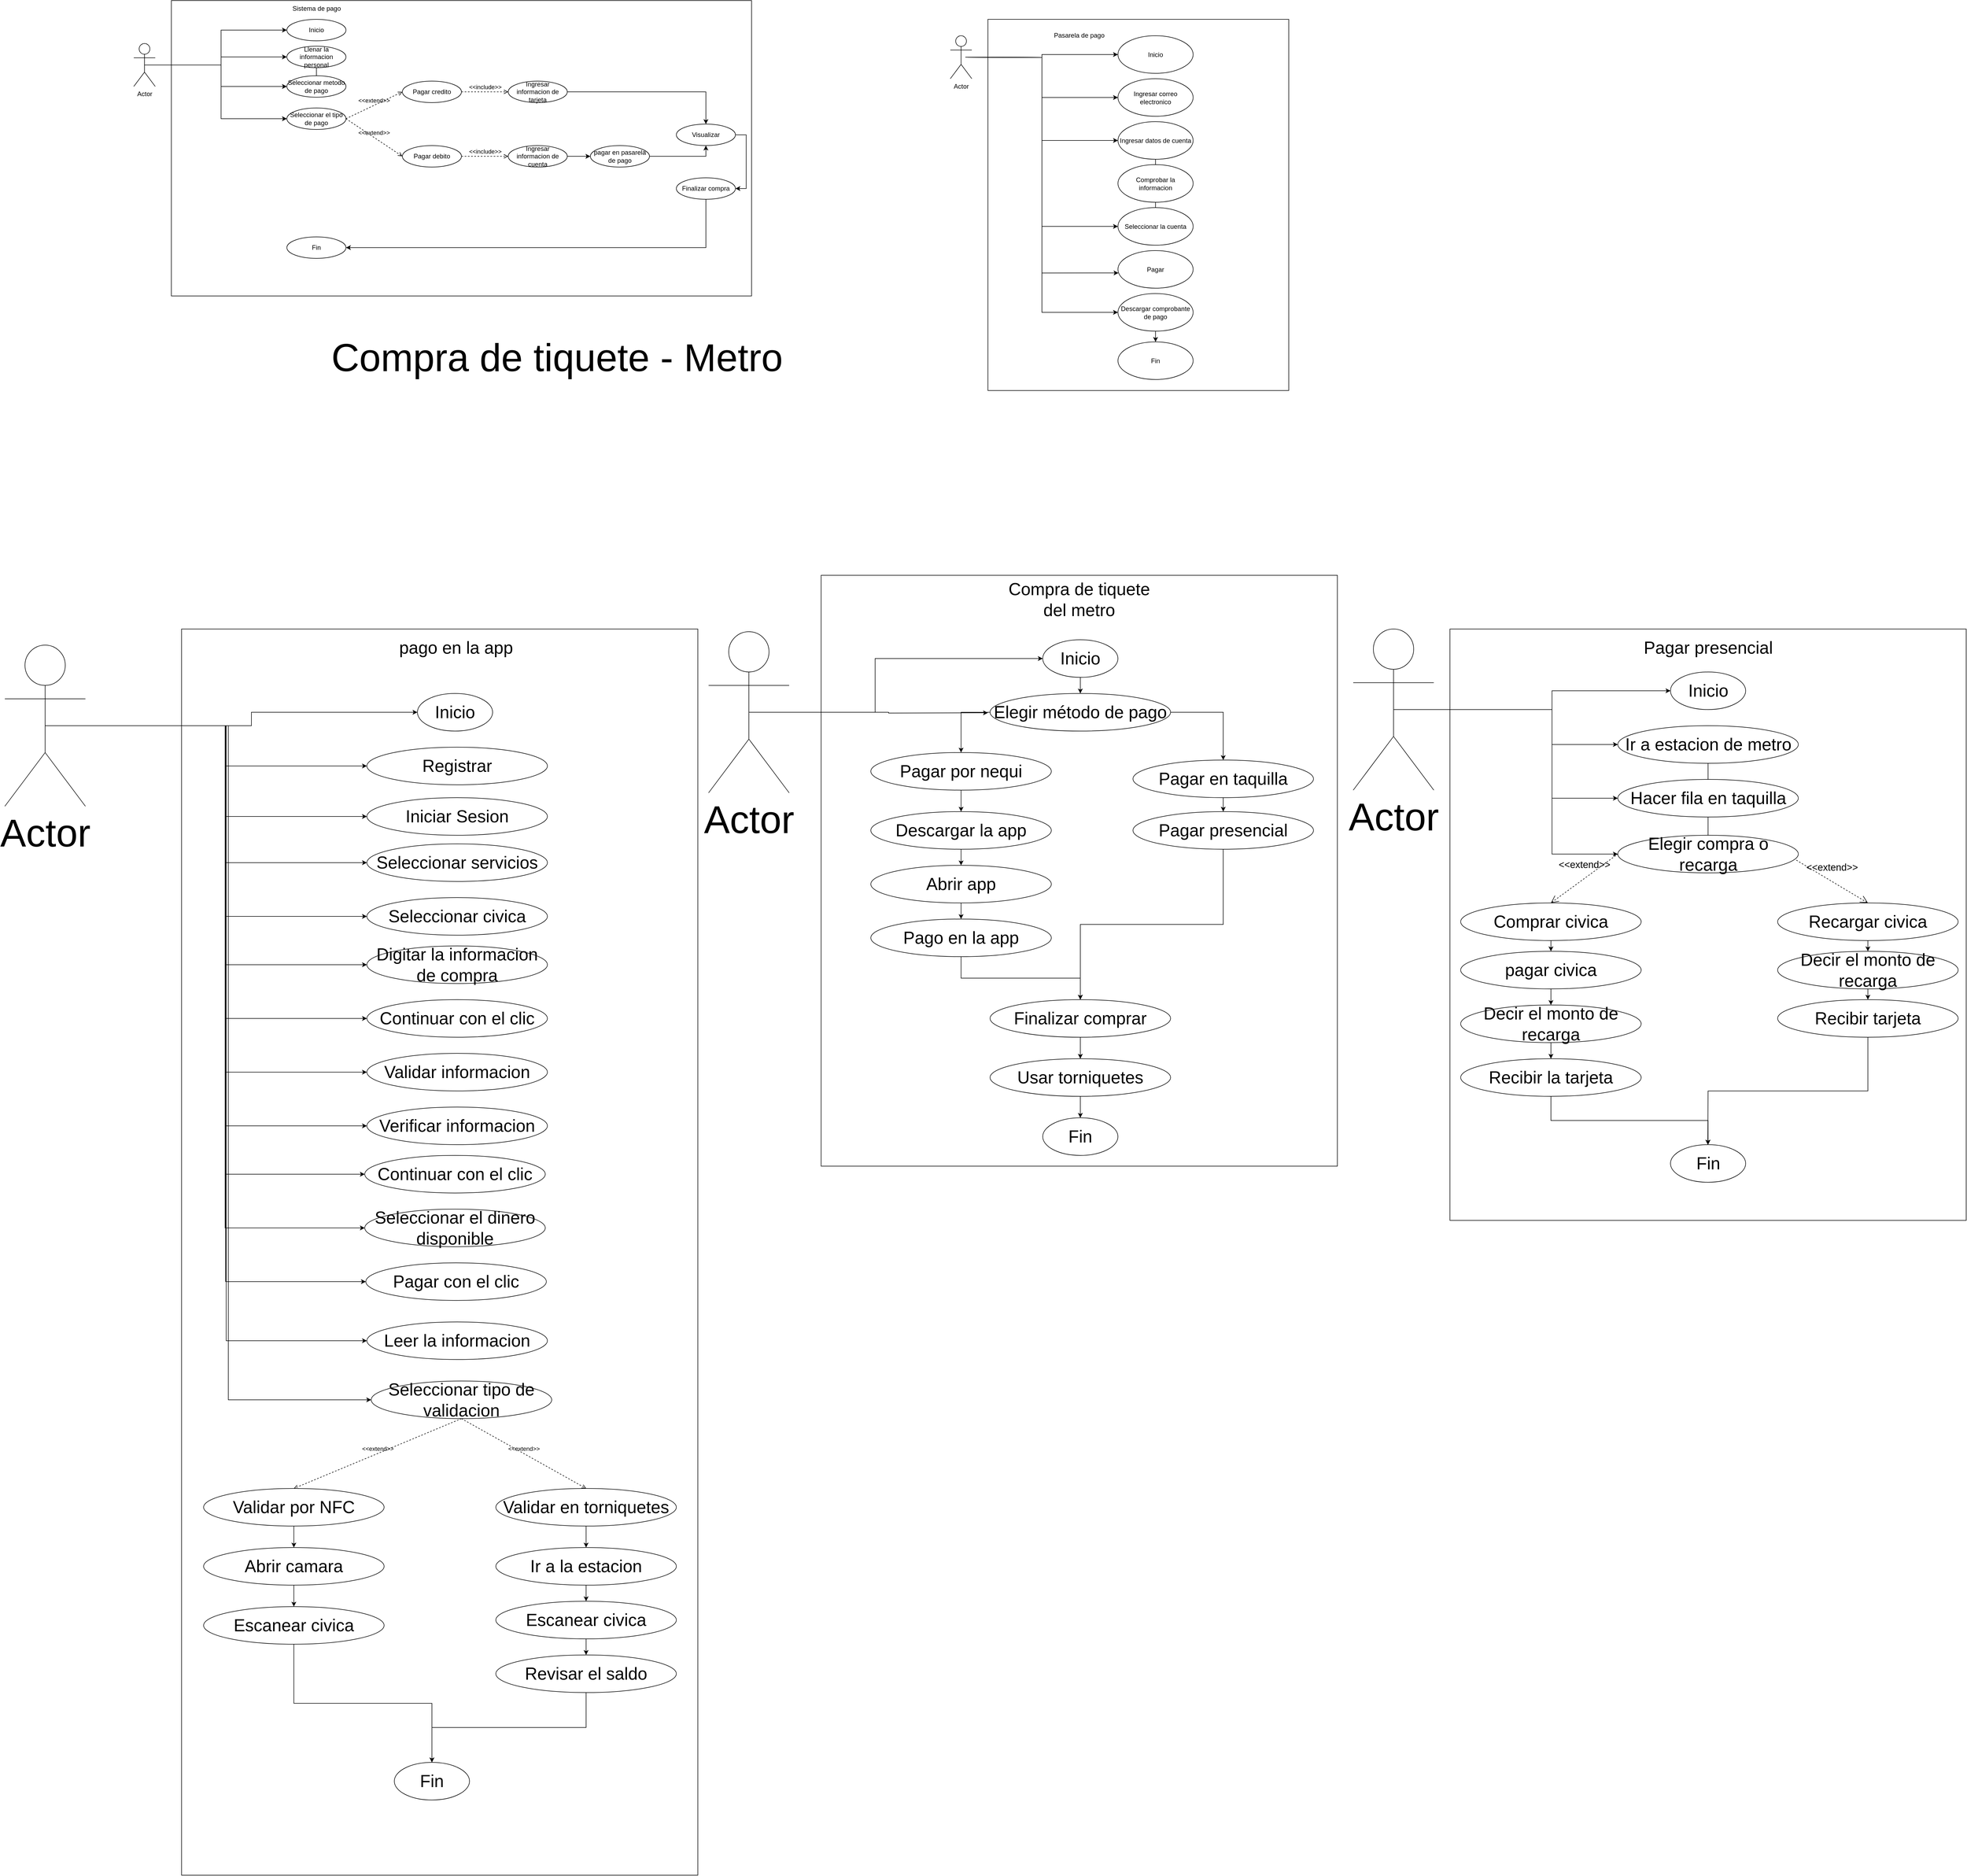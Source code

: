 <mxfile version="20.2.6" type="device"><diagram id="O_qlmKzVvVaK0KjmLXi1" name="Página-1"><mxGraphModel dx="4427" dy="1547" grid="1" gridSize="10" guides="1" tooltips="1" connect="1" arrows="1" fold="1" page="1" pageScale="1" pageWidth="827" pageHeight="1169" math="0" shadow="0"><root><mxCell id="0"/><mxCell id="1" parent="0"/><mxCell id="VAsqs-HhXTNt2X6Gx_wY-41" value="" style="rounded=0;whiteSpace=wrap;html=1;" parent="1" vertex="1"><mxGeometry x="1630" y="35" width="560" height="691" as="geometry"/></mxCell><mxCell id="VAsqs-HhXTNt2X6Gx_wY-33" value="" style="rounded=0;whiteSpace=wrap;html=1;" parent="1" vertex="1"><mxGeometry x="110" width="1080" height="550" as="geometry"/></mxCell><mxCell id="VAsqs-HhXTNt2X6Gx_wY-49" style="edgeStyle=orthogonalEdgeStyle;rounded=0;orthogonalLoop=1;jettySize=auto;html=1;exitX=0.5;exitY=0.5;exitDx=0;exitDy=0;exitPerimeter=0;entryX=0;entryY=0.5;entryDx=0;entryDy=0;" parent="1" source="VAsqs-HhXTNt2X6Gx_wY-1" target="VAsqs-HhXTNt2X6Gx_wY-11" edge="1"><mxGeometry relative="1" as="geometry"/></mxCell><mxCell id="VAsqs-HhXTNt2X6Gx_wY-50" style="edgeStyle=orthogonalEdgeStyle;rounded=0;orthogonalLoop=1;jettySize=auto;html=1;exitX=0.5;exitY=0.5;exitDx=0;exitDy=0;exitPerimeter=0;entryX=0;entryY=0.5;entryDx=0;entryDy=0;" parent="1" source="VAsqs-HhXTNt2X6Gx_wY-1" target="VAsqs-HhXTNt2X6Gx_wY-8" edge="1"><mxGeometry relative="1" as="geometry"/></mxCell><mxCell id="VAsqs-HhXTNt2X6Gx_wY-51" style="edgeStyle=orthogonalEdgeStyle;rounded=0;orthogonalLoop=1;jettySize=auto;html=1;exitX=0.5;exitY=0.5;exitDx=0;exitDy=0;exitPerimeter=0;entryX=0;entryY=0.5;entryDx=0;entryDy=0;" parent="1" source="VAsqs-HhXTNt2X6Gx_wY-1" target="VAsqs-HhXTNt2X6Gx_wY-12" edge="1"><mxGeometry relative="1" as="geometry"/></mxCell><mxCell id="VAsqs-HhXTNt2X6Gx_wY-55" style="edgeStyle=orthogonalEdgeStyle;rounded=0;orthogonalLoop=1;jettySize=auto;html=1;exitX=0.5;exitY=0.5;exitDx=0;exitDy=0;exitPerimeter=0;entryX=0;entryY=0.5;entryDx=0;entryDy=0;endArrow=classic;endFill=1;" parent="1" source="VAsqs-HhXTNt2X6Gx_wY-1" target="VAsqs-HhXTNt2X6Gx_wY-16" edge="1"><mxGeometry relative="1" as="geometry"/></mxCell><mxCell id="VAsqs-HhXTNt2X6Gx_wY-1" value="Actor" style="shape=umlActor;verticalLabelPosition=bottom;verticalAlign=top;html=1;outlineConnect=0;" parent="1" vertex="1"><mxGeometry x="40" y="80" width="40" height="80" as="geometry"/></mxCell><mxCell id="VAsqs-HhXTNt2X6Gx_wY-3" value="Sistema de pago" style="text;html=1;strokeColor=none;fillColor=none;align=center;verticalAlign=middle;whiteSpace=wrap;rounded=0;" parent="1" vertex="1"><mxGeometry x="327.5" width="105" height="30" as="geometry"/></mxCell><mxCell id="VAsqs-HhXTNt2X6Gx_wY-52" style="edgeStyle=orthogonalEdgeStyle;rounded=0;orthogonalLoop=1;jettySize=auto;html=1;exitX=0.5;exitY=1;exitDx=0;exitDy=0;entryX=0.5;entryY=0;entryDx=0;entryDy=0;endArrow=none;endFill=0;" parent="1" source="VAsqs-HhXTNt2X6Gx_wY-8" target="VAsqs-HhXTNt2X6Gx_wY-12" edge="1"><mxGeometry relative="1" as="geometry"/></mxCell><mxCell id="VAsqs-HhXTNt2X6Gx_wY-8" value="Llenar la informacion personal" style="ellipse;whiteSpace=wrap;html=1;" parent="1" vertex="1"><mxGeometry x="325" y="85" width="110" height="40" as="geometry"/></mxCell><mxCell id="VAsqs-HhXTNt2X6Gx_wY-11" value="Inicio" style="ellipse;whiteSpace=wrap;html=1;" parent="1" vertex="1"><mxGeometry x="325" y="35" width="110" height="40" as="geometry"/></mxCell><mxCell id="VAsqs-HhXTNt2X6Gx_wY-12" value="Seleccionar metodo de pago" style="ellipse;whiteSpace=wrap;html=1;" parent="1" vertex="1"><mxGeometry x="325" y="140" width="110" height="40" as="geometry"/></mxCell><mxCell id="VAsqs-HhXTNt2X6Gx_wY-16" value="Seleccionar el tipo de pago" style="ellipse;whiteSpace=wrap;html=1;" parent="1" vertex="1"><mxGeometry x="325" y="200" width="110" height="40" as="geometry"/></mxCell><mxCell id="VAsqs-HhXTNt2X6Gx_wY-17" value="Pagar credito" style="ellipse;whiteSpace=wrap;html=1;" parent="1" vertex="1"><mxGeometry x="540" y="150" width="110" height="40" as="geometry"/></mxCell><mxCell id="VAsqs-HhXTNt2X6Gx_wY-18" value="Pagar debito" style="ellipse;whiteSpace=wrap;html=1;" parent="1" vertex="1"><mxGeometry x="540" y="270" width="110" height="40" as="geometry"/></mxCell><mxCell id="VAsqs-HhXTNt2X6Gx_wY-19" value="&amp;lt;&amp;lt;extend&amp;gt;&amp;gt;" style="html=1;verticalAlign=bottom;labelBackgroundColor=none;endArrow=open;endFill=0;dashed=1;rounded=0;exitX=1;exitY=0.5;exitDx=0;exitDy=0;entryX=0;entryY=0.5;entryDx=0;entryDy=0;" parent="1" source="VAsqs-HhXTNt2X6Gx_wY-16" target="VAsqs-HhXTNt2X6Gx_wY-17" edge="1"><mxGeometry width="160" relative="1" as="geometry"><mxPoint x="260" y="340" as="sourcePoint"/><mxPoint x="420" y="340" as="targetPoint"/></mxGeometry></mxCell><mxCell id="VAsqs-HhXTNt2X6Gx_wY-20" value="&amp;lt;&amp;lt;extend&amp;gt;&amp;gt;" style="html=1;verticalAlign=bottom;labelBackgroundColor=none;endArrow=open;endFill=0;dashed=1;rounded=0;exitX=1;exitY=0.5;exitDx=0;exitDy=0;entryX=0;entryY=0.5;entryDx=0;entryDy=0;" parent="1" source="VAsqs-HhXTNt2X6Gx_wY-16" target="VAsqs-HhXTNt2X6Gx_wY-18" edge="1"><mxGeometry width="160" relative="1" as="geometry"><mxPoint x="260" y="340" as="sourcePoint"/><mxPoint x="420" y="340" as="targetPoint"/></mxGeometry></mxCell><mxCell id="VAsqs-HhXTNt2X6Gx_wY-32" style="edgeStyle=orthogonalEdgeStyle;rounded=0;orthogonalLoop=1;jettySize=auto;html=1;exitX=1;exitY=0.5;exitDx=0;exitDy=0;entryX=0.5;entryY=0;entryDx=0;entryDy=0;" parent="1" source="VAsqs-HhXTNt2X6Gx_wY-22" target="VAsqs-HhXTNt2X6Gx_wY-28" edge="1"><mxGeometry relative="1" as="geometry"/></mxCell><mxCell id="VAsqs-HhXTNt2X6Gx_wY-22" value="Ingresar informacion de tarjeta" style="ellipse;whiteSpace=wrap;html=1;" parent="1" vertex="1"><mxGeometry x="737" y="150" width="110" height="40" as="geometry"/></mxCell><mxCell id="VAsqs-HhXTNt2X6Gx_wY-27" style="edgeStyle=orthogonalEdgeStyle;rounded=0;orthogonalLoop=1;jettySize=auto;html=1;exitX=1;exitY=0.5;exitDx=0;exitDy=0;entryX=0;entryY=0.5;entryDx=0;entryDy=0;" parent="1" source="VAsqs-HhXTNt2X6Gx_wY-23" target="VAsqs-HhXTNt2X6Gx_wY-26" edge="1"><mxGeometry relative="1" as="geometry"/></mxCell><mxCell id="VAsqs-HhXTNt2X6Gx_wY-23" value="Ingresar informacion de cuenta" style="ellipse;whiteSpace=wrap;html=1;" parent="1" vertex="1"><mxGeometry x="737" y="270" width="110" height="40" as="geometry"/></mxCell><mxCell id="VAsqs-HhXTNt2X6Gx_wY-24" value="&amp;lt;&amp;lt;include&amp;gt;&amp;gt;" style="html=1;verticalAlign=bottom;labelBackgroundColor=none;endArrow=open;endFill=0;dashed=1;rounded=0;exitX=1;exitY=0.5;exitDx=0;exitDy=0;entryX=0;entryY=0.5;entryDx=0;entryDy=0;" parent="1" source="VAsqs-HhXTNt2X6Gx_wY-17" target="VAsqs-HhXTNt2X6Gx_wY-22" edge="1"><mxGeometry width="160" relative="1" as="geometry"><mxPoint x="630" y="320" as="sourcePoint"/><mxPoint x="790" y="320" as="targetPoint"/></mxGeometry></mxCell><mxCell id="VAsqs-HhXTNt2X6Gx_wY-25" value="&amp;lt;&amp;lt;include&amp;gt;&amp;gt;" style="html=1;verticalAlign=bottom;labelBackgroundColor=none;endArrow=open;endFill=0;dashed=1;rounded=0;exitX=1;exitY=0.5;exitDx=0;exitDy=0;entryX=0;entryY=0.5;entryDx=0;entryDy=0;" parent="1" source="VAsqs-HhXTNt2X6Gx_wY-18" target="VAsqs-HhXTNt2X6Gx_wY-23" edge="1"><mxGeometry width="160" relative="1" as="geometry"><mxPoint x="630" y="150" as="sourcePoint"/><mxPoint x="790" y="150" as="targetPoint"/></mxGeometry></mxCell><mxCell id="VAsqs-HhXTNt2X6Gx_wY-31" style="edgeStyle=orthogonalEdgeStyle;rounded=0;orthogonalLoop=1;jettySize=auto;html=1;entryX=0.5;entryY=1;entryDx=0;entryDy=0;" parent="1" source="VAsqs-HhXTNt2X6Gx_wY-26" target="VAsqs-HhXTNt2X6Gx_wY-28" edge="1"><mxGeometry relative="1" as="geometry"><Array as="points"><mxPoint x="1105" y="290"/></Array></mxGeometry></mxCell><mxCell id="VAsqs-HhXTNt2X6Gx_wY-26" value="pagar en pasarela de pago" style="ellipse;whiteSpace=wrap;html=1;" parent="1" vertex="1"><mxGeometry x="890" y="270" width="110" height="40" as="geometry"/></mxCell><mxCell id="VAsqs-HhXTNt2X6Gx_wY-35" style="edgeStyle=orthogonalEdgeStyle;rounded=0;orthogonalLoop=1;jettySize=auto;html=1;exitX=1;exitY=0.5;exitDx=0;exitDy=0;entryX=1;entryY=0.5;entryDx=0;entryDy=0;" parent="1" source="VAsqs-HhXTNt2X6Gx_wY-28" target="VAsqs-HhXTNt2X6Gx_wY-34" edge="1"><mxGeometry relative="1" as="geometry"/></mxCell><mxCell id="VAsqs-HhXTNt2X6Gx_wY-28" value="Visualizar" style="ellipse;whiteSpace=wrap;html=1;" parent="1" vertex="1"><mxGeometry x="1050" y="230" width="110" height="40" as="geometry"/></mxCell><mxCell id="VAsqs-HhXTNt2X6Gx_wY-39" style="edgeStyle=orthogonalEdgeStyle;rounded=0;orthogonalLoop=1;jettySize=auto;html=1;exitX=0.5;exitY=1;exitDx=0;exitDy=0;entryX=1;entryY=0.5;entryDx=0;entryDy=0;" parent="1" source="VAsqs-HhXTNt2X6Gx_wY-34" target="VAsqs-HhXTNt2X6Gx_wY-36" edge="1"><mxGeometry relative="1" as="geometry"/></mxCell><mxCell id="VAsqs-HhXTNt2X6Gx_wY-34" value="Finalizar compra" style="ellipse;whiteSpace=wrap;html=1;" parent="1" vertex="1"><mxGeometry x="1050" y="330" width="110" height="40" as="geometry"/></mxCell><mxCell id="VAsqs-HhXTNt2X6Gx_wY-36" value="Fin" style="ellipse;whiteSpace=wrap;html=1;" parent="1" vertex="1"><mxGeometry x="325" y="440" width="110" height="40" as="geometry"/></mxCell><mxCell id="VAsqs-HhXTNt2X6Gx_wY-60" style="edgeStyle=orthogonalEdgeStyle;rounded=0;orthogonalLoop=1;jettySize=auto;html=1;exitX=0.5;exitY=0.5;exitDx=0;exitDy=0;exitPerimeter=0;entryX=0;entryY=0.5;entryDx=0;entryDy=0;endArrow=classic;endFill=1;" parent="1" target="VAsqs-HhXTNt2X6Gx_wY-43" edge="1"><mxGeometry relative="1" as="geometry"><mxPoint x="1588" y="105.5" as="sourcePoint"/></mxGeometry></mxCell><mxCell id="VAsqs-HhXTNt2X6Gx_wY-62" style="edgeStyle=orthogonalEdgeStyle;rounded=0;orthogonalLoop=1;jettySize=auto;html=1;exitX=0.5;exitY=0.5;exitDx=0;exitDy=0;exitPerimeter=0;entryX=0;entryY=0.5;entryDx=0;entryDy=0;endArrow=classic;endFill=1;" parent="1" target="VAsqs-HhXTNt2X6Gx_wY-45" edge="1"><mxGeometry relative="1" as="geometry"><mxPoint x="1588" y="105.5" as="sourcePoint"/></mxGeometry></mxCell><mxCell id="VAsqs-HhXTNt2X6Gx_wY-63" style="edgeStyle=orthogonalEdgeStyle;rounded=0;orthogonalLoop=1;jettySize=auto;html=1;exitX=0.5;exitY=0.5;exitDx=0;exitDy=0;exitPerimeter=0;entryX=0;entryY=0.5;entryDx=0;entryDy=0;endArrow=classic;endFill=1;" parent="1" target="VAsqs-HhXTNt2X6Gx_wY-46" edge="1"><mxGeometry relative="1" as="geometry"><mxPoint x="1588" y="105.5" as="sourcePoint"/></mxGeometry></mxCell><mxCell id="VAsqs-HhXTNt2X6Gx_wY-64" style="edgeStyle=orthogonalEdgeStyle;rounded=0;orthogonalLoop=1;jettySize=auto;html=1;exitX=0.5;exitY=0.5;exitDx=0;exitDy=0;exitPerimeter=0;entryX=0;entryY=0.5;entryDx=0;entryDy=0;endArrow=classic;endFill=1;" parent="1" target="VAsqs-HhXTNt2X6Gx_wY-44" edge="1"><mxGeometry relative="1" as="geometry"><mxPoint x="1588" y="105.5" as="sourcePoint"/></mxGeometry></mxCell><mxCell id="VAsqs-HhXTNt2X6Gx_wY-65" style="edgeStyle=orthogonalEdgeStyle;rounded=0;orthogonalLoop=1;jettySize=auto;html=1;exitX=0.5;exitY=0.5;exitDx=0;exitDy=0;exitPerimeter=0;entryX=0.007;entryY=0.595;entryDx=0;entryDy=0;entryPerimeter=0;endArrow=classic;endFill=1;" parent="1" target="VAsqs-HhXTNt2X6Gx_wY-57" edge="1"><mxGeometry relative="1" as="geometry"><mxPoint x="1588" y="105.5" as="sourcePoint"/></mxGeometry></mxCell><mxCell id="VAsqs-HhXTNt2X6Gx_wY-66" style="edgeStyle=orthogonalEdgeStyle;rounded=0;orthogonalLoop=1;jettySize=auto;html=1;exitX=0.5;exitY=0.5;exitDx=0;exitDy=0;exitPerimeter=0;entryX=0;entryY=0.5;entryDx=0;entryDy=0;endArrow=classic;endFill=1;" parent="1" target="VAsqs-HhXTNt2X6Gx_wY-58" edge="1"><mxGeometry relative="1" as="geometry"><mxPoint x="1588" y="105.5" as="sourcePoint"/></mxGeometry></mxCell><mxCell id="VAsqs-HhXTNt2X6Gx_wY-40" value="Actor" style="shape=umlActor;verticalLabelPosition=bottom;verticalAlign=top;html=1;outlineConnect=0;" parent="1" vertex="1"><mxGeometry x="1560" y="65.5" width="40" height="80" as="geometry"/></mxCell><mxCell id="VAsqs-HhXTNt2X6Gx_wY-42" value="Pasarela de pago" style="text;html=1;strokeColor=none;fillColor=none;align=center;verticalAlign=middle;whiteSpace=wrap;rounded=0;" parent="1" vertex="1"><mxGeometry x="1742" y="50" width="116" height="30" as="geometry"/></mxCell><mxCell id="VAsqs-HhXTNt2X6Gx_wY-43" value="Inicio" style="ellipse;whiteSpace=wrap;html=1;" parent="1" vertex="1"><mxGeometry x="1872" y="65.5" width="140" height="70" as="geometry"/></mxCell><mxCell id="VAsqs-HhXTNt2X6Gx_wY-44" value="Seleccionar la cuenta" style="ellipse;whiteSpace=wrap;html=1;" parent="1" vertex="1"><mxGeometry x="1872" y="385.5" width="140" height="70" as="geometry"/></mxCell><mxCell id="VAsqs-HhXTNt2X6Gx_wY-45" value="Ingresar correo electronico" style="ellipse;whiteSpace=wrap;html=1;" parent="1" vertex="1"><mxGeometry x="1872" y="145.5" width="140" height="70" as="geometry"/></mxCell><mxCell id="VAsqs-HhXTNt2X6Gx_wY-68" style="edgeStyle=orthogonalEdgeStyle;rounded=0;orthogonalLoop=1;jettySize=auto;html=1;exitX=0.5;exitY=1;exitDx=0;exitDy=0;entryX=0.5;entryY=0;entryDx=0;entryDy=0;endArrow=none;endFill=0;" parent="1" source="VAsqs-HhXTNt2X6Gx_wY-46" target="VAsqs-HhXTNt2X6Gx_wY-56" edge="1"><mxGeometry relative="1" as="geometry"/></mxCell><mxCell id="VAsqs-HhXTNt2X6Gx_wY-46" value="Ingresar datos de cuenta" style="ellipse;whiteSpace=wrap;html=1;" parent="1" vertex="1"><mxGeometry x="1872" y="225.5" width="140" height="70" as="geometry"/></mxCell><mxCell id="VAsqs-HhXTNt2X6Gx_wY-69" style="edgeStyle=orthogonalEdgeStyle;rounded=0;orthogonalLoop=1;jettySize=auto;html=1;exitX=0.5;exitY=1;exitDx=0;exitDy=0;entryX=0.5;entryY=0;entryDx=0;entryDy=0;endArrow=none;endFill=0;" parent="1" source="VAsqs-HhXTNt2X6Gx_wY-56" target="VAsqs-HhXTNt2X6Gx_wY-44" edge="1"><mxGeometry relative="1" as="geometry"/></mxCell><mxCell id="VAsqs-HhXTNt2X6Gx_wY-56" value="Comprobar la informacion" style="ellipse;whiteSpace=wrap;html=1;" parent="1" vertex="1"><mxGeometry x="1872" y="305.5" width="140" height="70" as="geometry"/></mxCell><mxCell id="VAsqs-HhXTNt2X6Gx_wY-57" value="Pagar" style="ellipse;whiteSpace=wrap;html=1;" parent="1" vertex="1"><mxGeometry x="1872" y="465.5" width="140" height="70" as="geometry"/></mxCell><mxCell id="VAsqs-HhXTNt2X6Gx_wY-67" style="edgeStyle=orthogonalEdgeStyle;rounded=0;orthogonalLoop=1;jettySize=auto;html=1;exitX=0.5;exitY=1;exitDx=0;exitDy=0;entryX=0.5;entryY=0;entryDx=0;entryDy=0;endArrow=classic;endFill=1;" parent="1" source="VAsqs-HhXTNt2X6Gx_wY-58" target="VAsqs-HhXTNt2X6Gx_wY-59" edge="1"><mxGeometry relative="1" as="geometry"/></mxCell><mxCell id="VAsqs-HhXTNt2X6Gx_wY-58" value="Descargar comprobante de pago" style="ellipse;whiteSpace=wrap;html=1;" parent="1" vertex="1"><mxGeometry x="1872" y="545.5" width="140" height="70" as="geometry"/></mxCell><mxCell id="VAsqs-HhXTNt2X6Gx_wY-59" value="Fin" style="ellipse;whiteSpace=wrap;html=1;" parent="1" vertex="1"><mxGeometry x="1872" y="635.5" width="140" height="70" as="geometry"/></mxCell><mxCell id="VAsqs-HhXTNt2X6Gx_wY-71" value="Compra de tiquete - Metro" style="text;html=1;strokeColor=none;fillColor=none;align=center;verticalAlign=middle;whiteSpace=wrap;rounded=0;strokeWidth=1;fontSize=72;" parent="1" vertex="1"><mxGeometry x="327.5" y="630" width="1000" height="70" as="geometry"/></mxCell><mxCell id="VAsqs-HhXTNt2X6Gx_wY-72" value="" style="rounded=0;whiteSpace=wrap;html=1;fontSize=32;strokeWidth=1;" parent="1" vertex="1"><mxGeometry x="129" y="1170" width="961" height="2320" as="geometry"/></mxCell><mxCell id="VAsqs-HhXTNt2X6Gx_wY-73" value="pago en la app" style="text;html=1;strokeColor=none;fillColor=none;align=center;verticalAlign=middle;whiteSpace=wrap;rounded=0;fontSize=32;" parent="1" vertex="1"><mxGeometry x="495" y="1190" width="290" height="30" as="geometry"/></mxCell><mxCell id="VAsqs-HhXTNt2X6Gx_wY-74" value="Inicio" style="ellipse;whiteSpace=wrap;html=1;fontSize=32;strokeWidth=1;" parent="1" vertex="1"><mxGeometry x="568" y="1290" width="140" height="70" as="geometry"/></mxCell><mxCell id="VAsqs-HhXTNt2X6Gx_wY-83" value="Registrar" style="ellipse;whiteSpace=wrap;html=1;fontSize=32;strokeWidth=1;" parent="1" vertex="1"><mxGeometry x="474" y="1390" width="336" height="70" as="geometry"/></mxCell><mxCell id="VAsqs-HhXTNt2X6Gx_wY-84" value="Iniciar Sesion" style="ellipse;whiteSpace=wrap;html=1;fontSize=32;strokeWidth=1;" parent="1" vertex="1"><mxGeometry x="474" y="1484" width="336" height="70" as="geometry"/></mxCell><mxCell id="VAsqs-HhXTNt2X6Gx_wY-85" value="Seleccionar servicios" style="ellipse;whiteSpace=wrap;html=1;fontSize=32;strokeWidth=1;" parent="1" vertex="1"><mxGeometry x="474" y="1570" width="336" height="70" as="geometry"/></mxCell><mxCell id="VAsqs-HhXTNt2X6Gx_wY-86" value="Seleccionar civica" style="ellipse;whiteSpace=wrap;html=1;fontSize=32;strokeWidth=1;" parent="1" vertex="1"><mxGeometry x="474" y="1670" width="336" height="70" as="geometry"/></mxCell><mxCell id="VAsqs-HhXTNt2X6Gx_wY-87" value="Digitar la informacion de compra" style="ellipse;whiteSpace=wrap;html=1;fontSize=32;strokeWidth=1;" parent="1" vertex="1"><mxGeometry x="474" y="1760" width="336" height="70" as="geometry"/></mxCell><mxCell id="VAsqs-HhXTNt2X6Gx_wY-90" value="Continuar con el clic" style="ellipse;whiteSpace=wrap;html=1;fontSize=32;strokeWidth=1;" parent="1" vertex="1"><mxGeometry x="474" y="1860" width="336" height="70" as="geometry"/></mxCell><mxCell id="VAsqs-HhXTNt2X6Gx_wY-91" value="Validar informacion" style="ellipse;whiteSpace=wrap;html=1;fontSize=32;strokeWidth=1;" parent="1" vertex="1"><mxGeometry x="474" y="1960" width="336" height="70" as="geometry"/></mxCell><mxCell id="VAsqs-HhXTNt2X6Gx_wY-92" value="Verificar informacion" style="ellipse;whiteSpace=wrap;html=1;fontSize=32;strokeWidth=1;" parent="1" vertex="1"><mxGeometry x="474" y="2060" width="336" height="70" as="geometry"/></mxCell><mxCell id="VAsqs-HhXTNt2X6Gx_wY-93" value="Continuar con el clic" style="ellipse;whiteSpace=wrap;html=1;fontSize=32;strokeWidth=1;" parent="1" vertex="1"><mxGeometry x="470" y="2150" width="336" height="70" as="geometry"/></mxCell><mxCell id="VAsqs-HhXTNt2X6Gx_wY-94" value="Seleccionar el dinero disponible" style="ellipse;whiteSpace=wrap;html=1;fontSize=32;strokeWidth=1;" parent="1" vertex="1"><mxGeometry x="470" y="2250" width="336" height="70" as="geometry"/></mxCell><mxCell id="VAsqs-HhXTNt2X6Gx_wY-95" value="Pagar con el clic" style="ellipse;whiteSpace=wrap;html=1;fontSize=32;strokeWidth=1;" parent="1" vertex="1"><mxGeometry x="472" y="2350" width="336" height="70" as="geometry"/></mxCell><mxCell id="VAsqs-HhXTNt2X6Gx_wY-96" value="Leer la informacion" style="ellipse;whiteSpace=wrap;html=1;fontSize=32;strokeWidth=1;" parent="1" vertex="1"><mxGeometry x="474" y="2460" width="336" height="70" as="geometry"/></mxCell><mxCell id="VAsqs-HhXTNt2X6Gx_wY-97" value="Seleccionar tipo de validacion" style="ellipse;whiteSpace=wrap;html=1;fontSize=32;strokeWidth=1;" parent="1" vertex="1"><mxGeometry x="482" y="2570" width="336" height="70" as="geometry"/></mxCell><mxCell id="TpQzwT7zsaRr7EzAstUj-31" style="edgeStyle=orthogonalEdgeStyle;rounded=0;orthogonalLoop=1;jettySize=auto;html=1;exitX=0.5;exitY=1;exitDx=0;exitDy=0;entryX=0.5;entryY=0;entryDx=0;entryDy=0;" parent="1" source="VAsqs-HhXTNt2X6Gx_wY-98" target="TpQzwT7zsaRr7EzAstUj-26" edge="1"><mxGeometry relative="1" as="geometry"/></mxCell><mxCell id="VAsqs-HhXTNt2X6Gx_wY-98" value="Validar por NFC" style="ellipse;whiteSpace=wrap;html=1;fontSize=32;strokeWidth=1;" parent="1" vertex="1"><mxGeometry x="170" y="2770" width="336" height="70" as="geometry"/></mxCell><mxCell id="TpQzwT7zsaRr7EzAstUj-33" style="edgeStyle=orthogonalEdgeStyle;rounded=0;orthogonalLoop=1;jettySize=auto;html=1;exitX=0.5;exitY=1;exitDx=0;exitDy=0;entryX=0.5;entryY=0;entryDx=0;entryDy=0;" parent="1" source="VAsqs-HhXTNt2X6Gx_wY-99" target="TpQzwT7zsaRr7EzAstUj-28" edge="1"><mxGeometry relative="1" as="geometry"/></mxCell><mxCell id="VAsqs-HhXTNt2X6Gx_wY-99" value="Validar en torniquetes" style="ellipse;whiteSpace=wrap;html=1;fontSize=32;strokeWidth=1;" parent="1" vertex="1"><mxGeometry x="714" y="2770" width="336" height="70" as="geometry"/></mxCell><mxCell id="H7ePh3Kor2-k7gzQk-0J-1" value="Fin" style="ellipse;whiteSpace=wrap;html=1;fontSize=32;strokeWidth=1;" parent="1" vertex="1"><mxGeometry x="525" y="3280" width="140" height="70" as="geometry"/></mxCell><mxCell id="jOpaylYRPzxJxmoy8R41-1" value="" style="rounded=0;whiteSpace=wrap;html=1;fontSize=32;strokeWidth=1;" parent="1" vertex="1"><mxGeometry x="1319.5" y="1070" width="961" height="1100" as="geometry"/></mxCell><mxCell id="jOpaylYRPzxJxmoy8R41-3" value="Compra de tiquete del metro" style="text;html=1;strokeColor=none;fillColor=none;align=center;verticalAlign=middle;whiteSpace=wrap;rounded=0;fontSize=32;" parent="1" vertex="1"><mxGeometry x="1655" y="1100" width="290" height="30" as="geometry"/></mxCell><mxCell id="KuHuNWJwN3Tx7-kJ1NI4-10" style="edgeStyle=orthogonalEdgeStyle;rounded=0;orthogonalLoop=1;jettySize=auto;html=1;exitX=0.5;exitY=1;exitDx=0;exitDy=0;entryX=0.5;entryY=0;entryDx=0;entryDy=0;" edge="1" parent="1" source="jOpaylYRPzxJxmoy8R41-4" target="jOpaylYRPzxJxmoy8R41-5"><mxGeometry relative="1" as="geometry"/></mxCell><mxCell id="jOpaylYRPzxJxmoy8R41-4" value="Inicio" style="ellipse;whiteSpace=wrap;html=1;fontSize=32;strokeWidth=1;" parent="1" vertex="1"><mxGeometry x="1732" y="1190" width="140" height="70" as="geometry"/></mxCell><mxCell id="KuHuNWJwN3Tx7-kJ1NI4-11" style="edgeStyle=orthogonalEdgeStyle;rounded=0;orthogonalLoop=1;jettySize=auto;html=1;exitX=0;exitY=0.5;exitDx=0;exitDy=0;entryX=0.5;entryY=0;entryDx=0;entryDy=0;" edge="1" parent="1" source="jOpaylYRPzxJxmoy8R41-5" target="jOpaylYRPzxJxmoy8R41-6"><mxGeometry relative="1" as="geometry"/></mxCell><mxCell id="KuHuNWJwN3Tx7-kJ1NI4-12" style="edgeStyle=orthogonalEdgeStyle;rounded=0;orthogonalLoop=1;jettySize=auto;html=1;exitX=1;exitY=0.5;exitDx=0;exitDy=0;" edge="1" parent="1" source="jOpaylYRPzxJxmoy8R41-5" target="jOpaylYRPzxJxmoy8R41-7"><mxGeometry relative="1" as="geometry"/></mxCell><mxCell id="jOpaylYRPzxJxmoy8R41-5" value="Elegir método de pago" style="ellipse;whiteSpace=wrap;html=1;fontSize=32;strokeWidth=1;" parent="1" vertex="1"><mxGeometry x="1634" y="1290" width="336" height="70" as="geometry"/></mxCell><mxCell id="KuHuNWJwN3Tx7-kJ1NI4-13" style="edgeStyle=orthogonalEdgeStyle;rounded=0;orthogonalLoop=1;jettySize=auto;html=1;exitX=0.5;exitY=1;exitDx=0;exitDy=0;entryX=0.5;entryY=0;entryDx=0;entryDy=0;" edge="1" parent="1" source="jOpaylYRPzxJxmoy8R41-6" target="jOpaylYRPzxJxmoy8R41-8"><mxGeometry relative="1" as="geometry"/></mxCell><mxCell id="jOpaylYRPzxJxmoy8R41-6" value="Pagar por nequi" style="ellipse;whiteSpace=wrap;html=1;fontSize=32;strokeWidth=1;" parent="1" vertex="1"><mxGeometry x="1412" y="1400" width="336" height="70" as="geometry"/></mxCell><mxCell id="KuHuNWJwN3Tx7-kJ1NI4-16" style="edgeStyle=orthogonalEdgeStyle;rounded=0;orthogonalLoop=1;jettySize=auto;html=1;exitX=0.5;exitY=1;exitDx=0;exitDy=0;entryX=0.5;entryY=0;entryDx=0;entryDy=0;" edge="1" parent="1" source="jOpaylYRPzxJxmoy8R41-7" target="jOpaylYRPzxJxmoy8R41-16"><mxGeometry relative="1" as="geometry"/></mxCell><mxCell id="jOpaylYRPzxJxmoy8R41-7" value="Pagar en taquilla" style="ellipse;whiteSpace=wrap;html=1;fontSize=32;strokeWidth=1;" parent="1" vertex="1"><mxGeometry x="1900" y="1414" width="336" height="70" as="geometry"/></mxCell><mxCell id="KuHuNWJwN3Tx7-kJ1NI4-14" style="edgeStyle=orthogonalEdgeStyle;rounded=0;orthogonalLoop=1;jettySize=auto;html=1;exitX=0.5;exitY=1;exitDx=0;exitDy=0;entryX=0.5;entryY=0;entryDx=0;entryDy=0;" edge="1" parent="1" source="jOpaylYRPzxJxmoy8R41-8" target="jOpaylYRPzxJxmoy8R41-10"><mxGeometry relative="1" as="geometry"/></mxCell><mxCell id="jOpaylYRPzxJxmoy8R41-8" value="Descargar la app" style="ellipse;whiteSpace=wrap;html=1;fontSize=32;strokeWidth=1;" parent="1" vertex="1"><mxGeometry x="1412" y="1510" width="336" height="70" as="geometry"/></mxCell><mxCell id="KuHuNWJwN3Tx7-kJ1NI4-15" style="edgeStyle=orthogonalEdgeStyle;rounded=0;orthogonalLoop=1;jettySize=auto;html=1;exitX=0.5;exitY=1;exitDx=0;exitDy=0;entryX=0.5;entryY=0;entryDx=0;entryDy=0;" edge="1" parent="1" source="jOpaylYRPzxJxmoy8R41-10" target="jOpaylYRPzxJxmoy8R41-31"><mxGeometry relative="1" as="geometry"/></mxCell><mxCell id="jOpaylYRPzxJxmoy8R41-10" value="Abrir app" style="ellipse;whiteSpace=wrap;html=1;fontSize=32;strokeWidth=1;" parent="1" vertex="1"><mxGeometry x="1412" y="1610" width="336" height="70" as="geometry"/></mxCell><mxCell id="KuHuNWJwN3Tx7-kJ1NI4-20" style="edgeStyle=orthogonalEdgeStyle;rounded=0;orthogonalLoop=1;jettySize=auto;html=1;exitX=0.5;exitY=1;exitDx=0;exitDy=0;entryX=0.5;entryY=0;entryDx=0;entryDy=0;" edge="1" parent="1" source="jOpaylYRPzxJxmoy8R41-11" target="jOpaylYRPzxJxmoy8R41-12"><mxGeometry relative="1" as="geometry"/></mxCell><mxCell id="jOpaylYRPzxJxmoy8R41-11" value="Finalizar comprar" style="ellipse;whiteSpace=wrap;html=1;fontSize=32;strokeWidth=1;" parent="1" vertex="1"><mxGeometry x="1634" y="1860" width="336" height="70" as="geometry"/></mxCell><mxCell id="KuHuNWJwN3Tx7-kJ1NI4-21" style="edgeStyle=orthogonalEdgeStyle;rounded=0;orthogonalLoop=1;jettySize=auto;html=1;exitX=0.5;exitY=1;exitDx=0;exitDy=0;entryX=0.5;entryY=0;entryDx=0;entryDy=0;" edge="1" parent="1" source="jOpaylYRPzxJxmoy8R41-12" target="jOpaylYRPzxJxmoy8R41-13"><mxGeometry relative="1" as="geometry"/></mxCell><mxCell id="jOpaylYRPzxJxmoy8R41-12" value="Usar torniquetes" style="ellipse;whiteSpace=wrap;html=1;fontSize=32;strokeWidth=1;" parent="1" vertex="1"><mxGeometry x="1634" y="1970" width="336" height="70" as="geometry"/></mxCell><mxCell id="jOpaylYRPzxJxmoy8R41-13" value="Fin" style="ellipse;whiteSpace=wrap;html=1;fontSize=32;strokeWidth=1;" parent="1" vertex="1"><mxGeometry x="1732" y="2080" width="140" height="70" as="geometry"/></mxCell><mxCell id="jOpaylYRPzxJxmoy8R41-15" value="" style="rounded=0;whiteSpace=wrap;html=1;fontSize=32;strokeWidth=1;" parent="1" vertex="1"><mxGeometry x="2490" y="1170" width="961" height="1101" as="geometry"/></mxCell><mxCell id="KuHuNWJwN3Tx7-kJ1NI4-19" style="edgeStyle=orthogonalEdgeStyle;rounded=0;orthogonalLoop=1;jettySize=auto;html=1;exitX=0.5;exitY=1;exitDx=0;exitDy=0;entryX=0.5;entryY=0;entryDx=0;entryDy=0;" edge="1" parent="1" source="jOpaylYRPzxJxmoy8R41-16" target="jOpaylYRPzxJxmoy8R41-11"><mxGeometry relative="1" as="geometry"/></mxCell><mxCell id="jOpaylYRPzxJxmoy8R41-16" value="Pagar presencial" style="ellipse;whiteSpace=wrap;html=1;fontSize=32;strokeWidth=1;" parent="1" vertex="1"><mxGeometry x="1900" y="1510" width="336" height="70" as="geometry"/></mxCell><mxCell id="jOpaylYRPzxJxmoy8R41-17" value="Pagar presencial" style="text;html=1;strokeColor=none;fillColor=none;align=center;verticalAlign=middle;whiteSpace=wrap;rounded=0;fontSize=32;" parent="1" vertex="1"><mxGeometry x="2825.5" y="1190" width="290" height="30" as="geometry"/></mxCell><mxCell id="jOpaylYRPzxJxmoy8R41-18" value="Inicio" style="ellipse;whiteSpace=wrap;html=1;fontSize=32;strokeWidth=1;" parent="1" vertex="1"><mxGeometry x="2900.5" y="1250" width="140" height="70" as="geometry"/></mxCell><mxCell id="KuHuNWJwN3Tx7-kJ1NI4-24" style="edgeStyle=orthogonalEdgeStyle;rounded=0;orthogonalLoop=1;jettySize=auto;html=1;exitX=0.5;exitY=1;exitDx=0;exitDy=0;entryX=0.5;entryY=0;entryDx=0;entryDy=0;endArrow=none;endFill=0;" edge="1" parent="1" source="jOpaylYRPzxJxmoy8R41-19" target="jOpaylYRPzxJxmoy8R41-20"><mxGeometry relative="1" as="geometry"/></mxCell><mxCell id="jOpaylYRPzxJxmoy8R41-19" value="Ir a estacion de metro" style="ellipse;whiteSpace=wrap;html=1;fontSize=32;strokeWidth=1;" parent="1" vertex="1"><mxGeometry x="2802.5" y="1350" width="336" height="70" as="geometry"/></mxCell><mxCell id="KuHuNWJwN3Tx7-kJ1NI4-25" style="edgeStyle=orthogonalEdgeStyle;rounded=0;orthogonalLoop=1;jettySize=auto;html=1;exitX=0.5;exitY=1;exitDx=0;exitDy=0;entryX=0.5;entryY=0;entryDx=0;entryDy=0;endArrow=none;endFill=0;" edge="1" parent="1" source="jOpaylYRPzxJxmoy8R41-20" target="jOpaylYRPzxJxmoy8R41-21"><mxGeometry relative="1" as="geometry"/></mxCell><mxCell id="jOpaylYRPzxJxmoy8R41-20" value="Hacer fila en taquilla" style="ellipse;whiteSpace=wrap;html=1;fontSize=32;strokeWidth=1;" parent="1" vertex="1"><mxGeometry x="2802.5" y="1450" width="336" height="70" as="geometry"/></mxCell><mxCell id="jOpaylYRPzxJxmoy8R41-21" value="Elegir compra o recarga" style="ellipse;whiteSpace=wrap;html=1;fontSize=32;strokeWidth=1;" parent="1" vertex="1"><mxGeometry x="2802.5" y="1554" width="336" height="70" as="geometry"/></mxCell><mxCell id="KuHuNWJwN3Tx7-kJ1NI4-1" style="edgeStyle=orthogonalEdgeStyle;rounded=0;orthogonalLoop=1;jettySize=auto;html=1;exitX=0.5;exitY=1;exitDx=0;exitDy=0;entryX=0.5;entryY=0;entryDx=0;entryDy=0;" edge="1" parent="1" source="jOpaylYRPzxJxmoy8R41-22" target="jOpaylYRPzxJxmoy8R41-24"><mxGeometry relative="1" as="geometry"/></mxCell><mxCell id="jOpaylYRPzxJxmoy8R41-22" value="Comprar civica" style="ellipse;whiteSpace=wrap;html=1;fontSize=32;strokeWidth=1;" parent="1" vertex="1"><mxGeometry x="2510" y="1680" width="336" height="70" as="geometry"/></mxCell><mxCell id="KuHuNWJwN3Tx7-kJ1NI4-6" style="edgeStyle=orthogonalEdgeStyle;rounded=0;orthogonalLoop=1;jettySize=auto;html=1;exitX=0.5;exitY=1;exitDx=0;exitDy=0;entryX=0.5;entryY=0;entryDx=0;entryDy=0;" edge="1" parent="1" source="jOpaylYRPzxJxmoy8R41-23" target="jOpaylYRPzxJxmoy8R41-28"><mxGeometry relative="1" as="geometry"/></mxCell><mxCell id="jOpaylYRPzxJxmoy8R41-23" value="Recargar civica" style="ellipse;whiteSpace=wrap;html=1;fontSize=32;strokeWidth=1;" parent="1" vertex="1"><mxGeometry x="3100" y="1680" width="336" height="70" as="geometry"/></mxCell><mxCell id="KuHuNWJwN3Tx7-kJ1NI4-2" style="edgeStyle=orthogonalEdgeStyle;rounded=0;orthogonalLoop=1;jettySize=auto;html=1;exitX=0.5;exitY=1;exitDx=0;exitDy=0;entryX=0.5;entryY=0;entryDx=0;entryDy=0;" edge="1" parent="1" source="jOpaylYRPzxJxmoy8R41-24" target="jOpaylYRPzxJxmoy8R41-25"><mxGeometry relative="1" as="geometry"/></mxCell><mxCell id="jOpaylYRPzxJxmoy8R41-24" value="pagar civica" style="ellipse;whiteSpace=wrap;html=1;fontSize=32;strokeWidth=1;" parent="1" vertex="1"><mxGeometry x="2510" y="1770" width="336" height="70" as="geometry"/></mxCell><mxCell id="KuHuNWJwN3Tx7-kJ1NI4-3" style="edgeStyle=orthogonalEdgeStyle;rounded=0;orthogonalLoop=1;jettySize=auto;html=1;exitX=0.5;exitY=1;exitDx=0;exitDy=0;entryX=0.5;entryY=0;entryDx=0;entryDy=0;" edge="1" parent="1" source="jOpaylYRPzxJxmoy8R41-25" target="jOpaylYRPzxJxmoy8R41-26"><mxGeometry relative="1" as="geometry"/></mxCell><mxCell id="jOpaylYRPzxJxmoy8R41-25" value="Decir el monto de recarga" style="ellipse;whiteSpace=wrap;html=1;fontSize=32;strokeWidth=1;" parent="1" vertex="1"><mxGeometry x="2510" y="1870" width="336" height="70" as="geometry"/></mxCell><mxCell id="KuHuNWJwN3Tx7-kJ1NI4-29" style="edgeStyle=orthogonalEdgeStyle;rounded=0;orthogonalLoop=1;jettySize=auto;html=1;exitX=0.5;exitY=1;exitDx=0;exitDy=0;entryX=0.5;entryY=0;entryDx=0;entryDy=0;endArrow=classic;endFill=1;" edge="1" parent="1" source="jOpaylYRPzxJxmoy8R41-26" target="jOpaylYRPzxJxmoy8R41-30"><mxGeometry relative="1" as="geometry"/></mxCell><mxCell id="jOpaylYRPzxJxmoy8R41-26" value="Recibir la tarjeta" style="ellipse;whiteSpace=wrap;html=1;fontSize=32;strokeWidth=1;" parent="1" vertex="1"><mxGeometry x="2510" y="1970" width="336" height="70" as="geometry"/></mxCell><mxCell id="KuHuNWJwN3Tx7-kJ1NI4-7" style="edgeStyle=orthogonalEdgeStyle;rounded=0;orthogonalLoop=1;jettySize=auto;html=1;exitX=0.5;exitY=1;exitDx=0;exitDy=0;entryX=0.5;entryY=0;entryDx=0;entryDy=0;" edge="1" parent="1" source="jOpaylYRPzxJxmoy8R41-28" target="jOpaylYRPzxJxmoy8R41-29"><mxGeometry relative="1" as="geometry"/></mxCell><mxCell id="jOpaylYRPzxJxmoy8R41-28" value="Decir el monto de recarga" style="ellipse;whiteSpace=wrap;html=1;fontSize=32;strokeWidth=1;" parent="1" vertex="1"><mxGeometry x="3100" y="1770" width="336" height="70" as="geometry"/></mxCell><mxCell id="KuHuNWJwN3Tx7-kJ1NI4-30" style="edgeStyle=orthogonalEdgeStyle;rounded=0;orthogonalLoop=1;jettySize=auto;html=1;exitX=0.5;exitY=1;exitDx=0;exitDy=0;endArrow=classic;endFill=1;" edge="1" parent="1" source="jOpaylYRPzxJxmoy8R41-29"><mxGeometry relative="1" as="geometry"><mxPoint x="2970" y="2130" as="targetPoint"/></mxGeometry></mxCell><mxCell id="jOpaylYRPzxJxmoy8R41-29" value="Recibir tarjeta" style="ellipse;whiteSpace=wrap;html=1;fontSize=32;strokeWidth=1;" parent="1" vertex="1"><mxGeometry x="3100" y="1860" width="336" height="70" as="geometry"/></mxCell><mxCell id="jOpaylYRPzxJxmoy8R41-30" value="Fin" style="ellipse;whiteSpace=wrap;html=1;fontSize=32;strokeWidth=1;" parent="1" vertex="1"><mxGeometry x="2900.5" y="2130" width="140" height="70" as="geometry"/></mxCell><mxCell id="KuHuNWJwN3Tx7-kJ1NI4-17" style="edgeStyle=orthogonalEdgeStyle;rounded=0;orthogonalLoop=1;jettySize=auto;html=1;exitX=0.5;exitY=1;exitDx=0;exitDy=0;entryX=0.5;entryY=0;entryDx=0;entryDy=0;" edge="1" parent="1" source="jOpaylYRPzxJxmoy8R41-31" target="jOpaylYRPzxJxmoy8R41-11"><mxGeometry relative="1" as="geometry"/></mxCell><mxCell id="jOpaylYRPzxJxmoy8R41-31" value="Pago en la app" style="ellipse;whiteSpace=wrap;html=1;fontSize=32;strokeWidth=1;" parent="1" vertex="1"><mxGeometry x="1412" y="1710" width="336" height="70" as="geometry"/></mxCell><mxCell id="jOpaylYRPzxJxmoy8R41-36" style="edgeStyle=orthogonalEdgeStyle;rounded=0;orthogonalLoop=1;jettySize=auto;html=1;exitX=0.5;exitY=0.5;exitDx=0;exitDy=0;exitPerimeter=0;entryX=0;entryY=0.5;entryDx=0;entryDy=0;fontSize=72;" parent="1" source="jOpaylYRPzxJxmoy8R41-35" target="jOpaylYRPzxJxmoy8R41-18" edge="1"><mxGeometry relative="1" as="geometry"><Array as="points"><mxPoint x="2680" y="1320"/><mxPoint x="2680" y="1285"/></Array></mxGeometry></mxCell><mxCell id="jOpaylYRPzxJxmoy8R41-37" style="edgeStyle=orthogonalEdgeStyle;rounded=0;orthogonalLoop=1;jettySize=auto;html=1;exitX=0.5;exitY=0.5;exitDx=0;exitDy=0;exitPerimeter=0;fontSize=72;entryX=0;entryY=0.5;entryDx=0;entryDy=0;" parent="1" source="jOpaylYRPzxJxmoy8R41-35" target="jOpaylYRPzxJxmoy8R41-19" edge="1"><mxGeometry relative="1" as="geometry"><mxPoint x="2800" y="1385" as="targetPoint"/><Array as="points"><mxPoint x="2680" y="1320"/><mxPoint x="2680" y="1385"/></Array></mxGeometry></mxCell><mxCell id="jOpaylYRPzxJxmoy8R41-38" style="edgeStyle=orthogonalEdgeStyle;rounded=0;orthogonalLoop=1;jettySize=auto;html=1;exitX=0.5;exitY=0.5;exitDx=0;exitDy=0;exitPerimeter=0;fontSize=72;entryX=0;entryY=0.5;entryDx=0;entryDy=0;" parent="1" source="jOpaylYRPzxJxmoy8R41-35" target="jOpaylYRPzxJxmoy8R41-20" edge="1"><mxGeometry relative="1" as="geometry"><mxPoint x="2800" y="1485" as="targetPoint"/><Array as="points"><mxPoint x="2680" y="1320"/><mxPoint x="2680" y="1485"/></Array></mxGeometry></mxCell><mxCell id="KuHuNWJwN3Tx7-kJ1NI4-34" style="edgeStyle=orthogonalEdgeStyle;rounded=0;orthogonalLoop=1;jettySize=auto;html=1;exitX=0.5;exitY=0.5;exitDx=0;exitDy=0;exitPerimeter=0;entryX=0;entryY=0.5;entryDx=0;entryDy=0;endArrow=classic;endFill=1;" edge="1" parent="1" source="jOpaylYRPzxJxmoy8R41-35" target="jOpaylYRPzxJxmoy8R41-21"><mxGeometry relative="1" as="geometry"><Array as="points"><mxPoint x="2680" y="1320"/><mxPoint x="2680" y="1589"/></Array></mxGeometry></mxCell><mxCell id="jOpaylYRPzxJxmoy8R41-35" value="Actor" style="shape=umlActor;verticalLabelPosition=bottom;verticalAlign=top;html=1;outlineConnect=0;fontSize=72;" parent="1" vertex="1"><mxGeometry x="2310" y="1170" width="150" height="300" as="geometry"/></mxCell><mxCell id="jOpaylYRPzxJxmoy8R41-44" value="&lt;font style=&quot;font-size: 18px;&quot;&gt;&amp;lt;&amp;lt;extend&amp;gt;&amp;gt;&lt;/font&gt;" style="edgeStyle=none;html=1;startArrow=open;endArrow=none;startSize=12;verticalAlign=bottom;dashed=1;labelBackgroundColor=none;rounded=0;fontSize=72;exitX=0.5;exitY=0;exitDx=0;exitDy=0;entryX=0;entryY=0.5;entryDx=0;entryDy=0;" parent="1" source="jOpaylYRPzxJxmoy8R41-22" target="jOpaylYRPzxJxmoy8R41-21" edge="1"><mxGeometry width="160" relative="1" as="geometry"><mxPoint x="3010" y="1680" as="sourcePoint"/><mxPoint x="3170" y="1680" as="targetPoint"/></mxGeometry></mxCell><mxCell id="jOpaylYRPzxJxmoy8R41-45" value="&lt;font style=&quot;font-size: 18px;&quot;&gt;&amp;lt;&amp;lt;extend&amp;gt;&amp;gt;&lt;/font&gt;" style="edgeStyle=none;html=1;startArrow=open;endArrow=none;startSize=12;verticalAlign=bottom;dashed=1;labelBackgroundColor=none;rounded=0;fontSize=72;exitX=0.5;exitY=0;exitDx=0;exitDy=0;entryX=0.989;entryY=0.662;entryDx=0;entryDy=0;entryPerimeter=0;" parent="1" source="jOpaylYRPzxJxmoy8R41-23" target="jOpaylYRPzxJxmoy8R41-21" edge="1"><mxGeometry width="160" relative="1" as="geometry"><mxPoint x="2688" y="1690" as="sourcePoint"/><mxPoint x="2812.5" y="1599" as="targetPoint"/></mxGeometry></mxCell><mxCell id="TpQzwT7zsaRr7EzAstUj-4" style="edgeStyle=orthogonalEdgeStyle;rounded=0;orthogonalLoop=1;jettySize=auto;html=1;exitX=0.5;exitY=0.5;exitDx=0;exitDy=0;exitPerimeter=0;entryX=0;entryY=0.5;entryDx=0;entryDy=0;" parent="1" source="TpQzwT7zsaRr7EzAstUj-2" target="VAsqs-HhXTNt2X6Gx_wY-74" edge="1"><mxGeometry relative="1" as="geometry"/></mxCell><mxCell id="TpQzwT7zsaRr7EzAstUj-5" style="edgeStyle=orthogonalEdgeStyle;rounded=0;orthogonalLoop=1;jettySize=auto;html=1;exitX=0.5;exitY=0.5;exitDx=0;exitDy=0;exitPerimeter=0;" parent="1" source="TpQzwT7zsaRr7EzAstUj-2" target="VAsqs-HhXTNt2X6Gx_wY-83" edge="1"><mxGeometry relative="1" as="geometry"/></mxCell><mxCell id="TpQzwT7zsaRr7EzAstUj-6" style="edgeStyle=orthogonalEdgeStyle;rounded=0;orthogonalLoop=1;jettySize=auto;html=1;exitX=0.5;exitY=0.5;exitDx=0;exitDy=0;exitPerimeter=0;" parent="1" source="TpQzwT7zsaRr7EzAstUj-2" target="VAsqs-HhXTNt2X6Gx_wY-84" edge="1"><mxGeometry relative="1" as="geometry"/></mxCell><mxCell id="TpQzwT7zsaRr7EzAstUj-7" style="edgeStyle=orthogonalEdgeStyle;rounded=0;orthogonalLoop=1;jettySize=auto;html=1;exitX=0.5;exitY=0.5;exitDx=0;exitDy=0;exitPerimeter=0;entryX=0;entryY=0.5;entryDx=0;entryDy=0;" parent="1" source="TpQzwT7zsaRr7EzAstUj-2" target="VAsqs-HhXTNt2X6Gx_wY-85" edge="1"><mxGeometry relative="1" as="geometry"/></mxCell><mxCell id="TpQzwT7zsaRr7EzAstUj-8" style="edgeStyle=orthogonalEdgeStyle;rounded=0;orthogonalLoop=1;jettySize=auto;html=1;exitX=0.5;exitY=0.5;exitDx=0;exitDy=0;exitPerimeter=0;entryX=0;entryY=0.5;entryDx=0;entryDy=0;" parent="1" source="TpQzwT7zsaRr7EzAstUj-2" target="VAsqs-HhXTNt2X6Gx_wY-86" edge="1"><mxGeometry relative="1" as="geometry"/></mxCell><mxCell id="TpQzwT7zsaRr7EzAstUj-9" style="edgeStyle=orthogonalEdgeStyle;rounded=0;orthogonalLoop=1;jettySize=auto;html=1;exitX=0.5;exitY=0.5;exitDx=0;exitDy=0;exitPerimeter=0;entryX=0;entryY=0.5;entryDx=0;entryDy=0;" parent="1" source="TpQzwT7zsaRr7EzAstUj-2" target="VAsqs-HhXTNt2X6Gx_wY-87" edge="1"><mxGeometry relative="1" as="geometry"/></mxCell><mxCell id="TpQzwT7zsaRr7EzAstUj-11" style="edgeStyle=orthogonalEdgeStyle;rounded=0;orthogonalLoop=1;jettySize=auto;html=1;exitX=0.5;exitY=0.5;exitDx=0;exitDy=0;exitPerimeter=0;entryX=0;entryY=0.5;entryDx=0;entryDy=0;" parent="1" source="TpQzwT7zsaRr7EzAstUj-2" target="VAsqs-HhXTNt2X6Gx_wY-90" edge="1"><mxGeometry relative="1" as="geometry"/></mxCell><mxCell id="TpQzwT7zsaRr7EzAstUj-13" style="edgeStyle=orthogonalEdgeStyle;rounded=0;orthogonalLoop=1;jettySize=auto;html=1;exitX=0.5;exitY=0.5;exitDx=0;exitDy=0;exitPerimeter=0;entryX=0;entryY=0.5;entryDx=0;entryDy=0;" parent="1" source="TpQzwT7zsaRr7EzAstUj-2" target="VAsqs-HhXTNt2X6Gx_wY-91" edge="1"><mxGeometry relative="1" as="geometry"/></mxCell><mxCell id="TpQzwT7zsaRr7EzAstUj-17" style="edgeStyle=orthogonalEdgeStyle;rounded=0;orthogonalLoop=1;jettySize=auto;html=1;exitX=0.5;exitY=0.5;exitDx=0;exitDy=0;exitPerimeter=0;entryX=0;entryY=0.5;entryDx=0;entryDy=0;" parent="1" source="TpQzwT7zsaRr7EzAstUj-2" target="VAsqs-HhXTNt2X6Gx_wY-92" edge="1"><mxGeometry relative="1" as="geometry"/></mxCell><mxCell id="TpQzwT7zsaRr7EzAstUj-18" style="edgeStyle=orthogonalEdgeStyle;rounded=0;orthogonalLoop=1;jettySize=auto;html=1;exitX=0.5;exitY=0.5;exitDx=0;exitDy=0;exitPerimeter=0;entryX=0;entryY=0.5;entryDx=0;entryDy=0;" parent="1" source="TpQzwT7zsaRr7EzAstUj-2" target="VAsqs-HhXTNt2X6Gx_wY-93" edge="1"><mxGeometry relative="1" as="geometry"/></mxCell><mxCell id="TpQzwT7zsaRr7EzAstUj-19" style="edgeStyle=orthogonalEdgeStyle;rounded=0;orthogonalLoop=1;jettySize=auto;html=1;exitX=0.5;exitY=0.5;exitDx=0;exitDy=0;exitPerimeter=0;entryX=0;entryY=0.5;entryDx=0;entryDy=0;" parent="1" source="TpQzwT7zsaRr7EzAstUj-2" target="VAsqs-HhXTNt2X6Gx_wY-94" edge="1"><mxGeometry relative="1" as="geometry"/></mxCell><mxCell id="TpQzwT7zsaRr7EzAstUj-20" style="edgeStyle=orthogonalEdgeStyle;rounded=0;orthogonalLoop=1;jettySize=auto;html=1;exitX=0.5;exitY=0.5;exitDx=0;exitDy=0;exitPerimeter=0;entryX=0;entryY=0.5;entryDx=0;entryDy=0;" parent="1" source="TpQzwT7zsaRr7EzAstUj-2" target="VAsqs-HhXTNt2X6Gx_wY-95" edge="1"><mxGeometry relative="1" as="geometry"/></mxCell><mxCell id="TpQzwT7zsaRr7EzAstUj-21" style="edgeStyle=orthogonalEdgeStyle;rounded=0;orthogonalLoop=1;jettySize=auto;html=1;exitX=0.5;exitY=0.5;exitDx=0;exitDy=0;exitPerimeter=0;entryX=0;entryY=0.5;entryDx=0;entryDy=0;" parent="1" source="TpQzwT7zsaRr7EzAstUj-2" target="VAsqs-HhXTNt2X6Gx_wY-96" edge="1"><mxGeometry relative="1" as="geometry"/></mxCell><mxCell id="TpQzwT7zsaRr7EzAstUj-22" style="edgeStyle=orthogonalEdgeStyle;rounded=0;orthogonalLoop=1;jettySize=auto;html=1;exitX=0.5;exitY=0.5;exitDx=0;exitDy=0;exitPerimeter=0;entryX=0;entryY=0.5;entryDx=0;entryDy=0;" parent="1" source="TpQzwT7zsaRr7EzAstUj-2" target="VAsqs-HhXTNt2X6Gx_wY-97" edge="1"><mxGeometry relative="1" as="geometry"/></mxCell><mxCell id="TpQzwT7zsaRr7EzAstUj-2" value="Actor" style="shape=umlActor;verticalLabelPosition=bottom;verticalAlign=top;html=1;outlineConnect=0;fontSize=72;" parent="1" vertex="1"><mxGeometry x="-200" y="1200" width="150" height="300" as="geometry"/></mxCell><mxCell id="TpQzwT7zsaRr7EzAstUj-24" value="&amp;lt;&amp;lt;extend&amp;gt;&amp;gt;" style="html=1;verticalAlign=bottom;labelBackgroundColor=none;endArrow=open;endFill=0;dashed=1;rounded=0;exitX=0.5;exitY=1;exitDx=0;exitDy=0;entryX=0.5;entryY=0;entryDx=0;entryDy=0;" parent="1" source="VAsqs-HhXTNt2X6Gx_wY-97" target="VAsqs-HhXTNt2X6Gx_wY-98" edge="1"><mxGeometry width="160" relative="1" as="geometry"><mxPoint x="1040" y="2500" as="sourcePoint"/><mxPoint x="1200" y="2500" as="targetPoint"/></mxGeometry></mxCell><mxCell id="TpQzwT7zsaRr7EzAstUj-25" value="&amp;lt;&amp;lt;extend&amp;gt;&amp;gt;" style="html=1;verticalAlign=bottom;labelBackgroundColor=none;endArrow=open;endFill=0;dashed=1;rounded=0;exitX=0.5;exitY=1;exitDx=0;exitDy=0;entryX=0.5;entryY=0;entryDx=0;entryDy=0;" parent="1" source="VAsqs-HhXTNt2X6Gx_wY-97" target="VAsqs-HhXTNt2X6Gx_wY-99" edge="1"><mxGeometry width="160" relative="1" as="geometry"><mxPoint x="710" y="2660" as="sourcePoint"/><mxPoint x="870" y="2660" as="targetPoint"/></mxGeometry></mxCell><mxCell id="TpQzwT7zsaRr7EzAstUj-32" style="edgeStyle=orthogonalEdgeStyle;rounded=0;orthogonalLoop=1;jettySize=auto;html=1;exitX=0.5;exitY=1;exitDx=0;exitDy=0;entryX=0.5;entryY=0;entryDx=0;entryDy=0;" parent="1" source="TpQzwT7zsaRr7EzAstUj-26" target="TpQzwT7zsaRr7EzAstUj-27" edge="1"><mxGeometry relative="1" as="geometry"/></mxCell><mxCell id="TpQzwT7zsaRr7EzAstUj-26" value="Abrir camara" style="ellipse;whiteSpace=wrap;html=1;fontSize=32;strokeWidth=1;" parent="1" vertex="1"><mxGeometry x="170" y="2880" width="336" height="70" as="geometry"/></mxCell><mxCell id="TpQzwT7zsaRr7EzAstUj-36" style="edgeStyle=orthogonalEdgeStyle;rounded=0;orthogonalLoop=1;jettySize=auto;html=1;exitX=0.5;exitY=1;exitDx=0;exitDy=0;entryX=0.5;entryY=0;entryDx=0;entryDy=0;" parent="1" source="TpQzwT7zsaRr7EzAstUj-27" target="H7ePh3Kor2-k7gzQk-0J-1" edge="1"><mxGeometry relative="1" as="geometry"/></mxCell><mxCell id="TpQzwT7zsaRr7EzAstUj-27" value="Escanear civica" style="ellipse;whiteSpace=wrap;html=1;fontSize=32;strokeWidth=1;" parent="1" vertex="1"><mxGeometry x="170" y="2990" width="336" height="70" as="geometry"/></mxCell><mxCell id="TpQzwT7zsaRr7EzAstUj-34" style="edgeStyle=orthogonalEdgeStyle;rounded=0;orthogonalLoop=1;jettySize=auto;html=1;exitX=0.5;exitY=1;exitDx=0;exitDy=0;entryX=0.5;entryY=0;entryDx=0;entryDy=0;" parent="1" source="TpQzwT7zsaRr7EzAstUj-28" target="TpQzwT7zsaRr7EzAstUj-29" edge="1"><mxGeometry relative="1" as="geometry"/></mxCell><mxCell id="TpQzwT7zsaRr7EzAstUj-28" value="Ir a la estacion" style="ellipse;whiteSpace=wrap;html=1;fontSize=32;strokeWidth=1;" parent="1" vertex="1"><mxGeometry x="714" y="2880" width="336" height="70" as="geometry"/></mxCell><mxCell id="TpQzwT7zsaRr7EzAstUj-35" style="edgeStyle=orthogonalEdgeStyle;rounded=0;orthogonalLoop=1;jettySize=auto;html=1;exitX=0.5;exitY=1;exitDx=0;exitDy=0;entryX=0.5;entryY=0;entryDx=0;entryDy=0;" parent="1" source="TpQzwT7zsaRr7EzAstUj-29" target="TpQzwT7zsaRr7EzAstUj-30" edge="1"><mxGeometry relative="1" as="geometry"/></mxCell><mxCell id="TpQzwT7zsaRr7EzAstUj-29" value="Escanear civica" style="ellipse;whiteSpace=wrap;html=1;fontSize=32;strokeWidth=1;" parent="1" vertex="1"><mxGeometry x="714" y="2980" width="336" height="70" as="geometry"/></mxCell><mxCell id="TpQzwT7zsaRr7EzAstUj-37" style="edgeStyle=orthogonalEdgeStyle;rounded=0;orthogonalLoop=1;jettySize=auto;html=1;exitX=0.5;exitY=1;exitDx=0;exitDy=0;entryX=0.5;entryY=0;entryDx=0;entryDy=0;" parent="1" source="TpQzwT7zsaRr7EzAstUj-30" target="H7ePh3Kor2-k7gzQk-0J-1" edge="1"><mxGeometry relative="1" as="geometry"/></mxCell><mxCell id="TpQzwT7zsaRr7EzAstUj-30" value="Revisar el saldo" style="ellipse;whiteSpace=wrap;html=1;fontSize=32;strokeWidth=1;" parent="1" vertex="1"><mxGeometry x="714" y="3080" width="336" height="70" as="geometry"/></mxCell><mxCell id="KuHuNWJwN3Tx7-kJ1NI4-35" style="edgeStyle=orthogonalEdgeStyle;rounded=0;orthogonalLoop=1;jettySize=auto;html=1;exitX=0.5;exitY=0.5;exitDx=0;exitDy=0;exitPerimeter=0;entryX=0;entryY=0.5;entryDx=0;entryDy=0;endArrow=classic;endFill=1;" edge="1" parent="1" source="KuHuNWJwN3Tx7-kJ1NI4-31" target="jOpaylYRPzxJxmoy8R41-4"><mxGeometry relative="1" as="geometry"><Array as="points"><mxPoint x="1420" y="1325"/><mxPoint x="1420" y="1225"/></Array></mxGeometry></mxCell><mxCell id="KuHuNWJwN3Tx7-kJ1NI4-36" style="edgeStyle=orthogonalEdgeStyle;rounded=0;orthogonalLoop=1;jettySize=auto;html=1;exitX=0.5;exitY=0.5;exitDx=0;exitDy=0;exitPerimeter=0;endArrow=classic;endFill=1;" edge="1" parent="1" source="KuHuNWJwN3Tx7-kJ1NI4-31"><mxGeometry relative="1" as="geometry"><mxPoint x="1630" y="1326" as="targetPoint"/></mxGeometry></mxCell><mxCell id="KuHuNWJwN3Tx7-kJ1NI4-31" value="Actor" style="shape=umlActor;verticalLabelPosition=bottom;verticalAlign=top;html=1;outlineConnect=0;fontSize=72;" vertex="1" parent="1"><mxGeometry x="1110" y="1175" width="150" height="300" as="geometry"/></mxCell></root></mxGraphModel></diagram></mxfile>